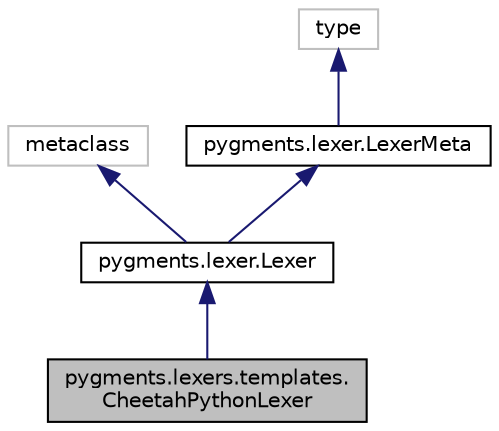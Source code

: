 digraph "pygments.lexers.templates.CheetahPythonLexer"
{
 // LATEX_PDF_SIZE
  edge [fontname="Helvetica",fontsize="10",labelfontname="Helvetica",labelfontsize="10"];
  node [fontname="Helvetica",fontsize="10",shape=record];
  Node1 [label="pygments.lexers.templates.\lCheetahPythonLexer",height=0.2,width=0.4,color="black", fillcolor="grey75", style="filled", fontcolor="black",tooltip=" "];
  Node2 -> Node1 [dir="back",color="midnightblue",fontsize="10",style="solid",fontname="Helvetica"];
  Node2 [label="pygments.lexer.Lexer",height=0.2,width=0.4,color="black", fillcolor="white", style="filled",URL="$classpygments_1_1lexer_1_1Lexer.html",tooltip=" "];
  Node3 -> Node2 [dir="back",color="midnightblue",fontsize="10",style="solid",fontname="Helvetica"];
  Node3 [label="metaclass",height=0.2,width=0.4,color="grey75", fillcolor="white", style="filled",tooltip=" "];
  Node4 -> Node2 [dir="back",color="midnightblue",fontsize="10",style="solid",fontname="Helvetica"];
  Node4 [label="pygments.lexer.LexerMeta",height=0.2,width=0.4,color="black", fillcolor="white", style="filled",URL="$classpygments_1_1lexer_1_1LexerMeta.html",tooltip=" "];
  Node5 -> Node4 [dir="back",color="midnightblue",fontsize="10",style="solid",fontname="Helvetica"];
  Node5 [label="type",height=0.2,width=0.4,color="grey75", fillcolor="white", style="filled",tooltip=" "];
}
